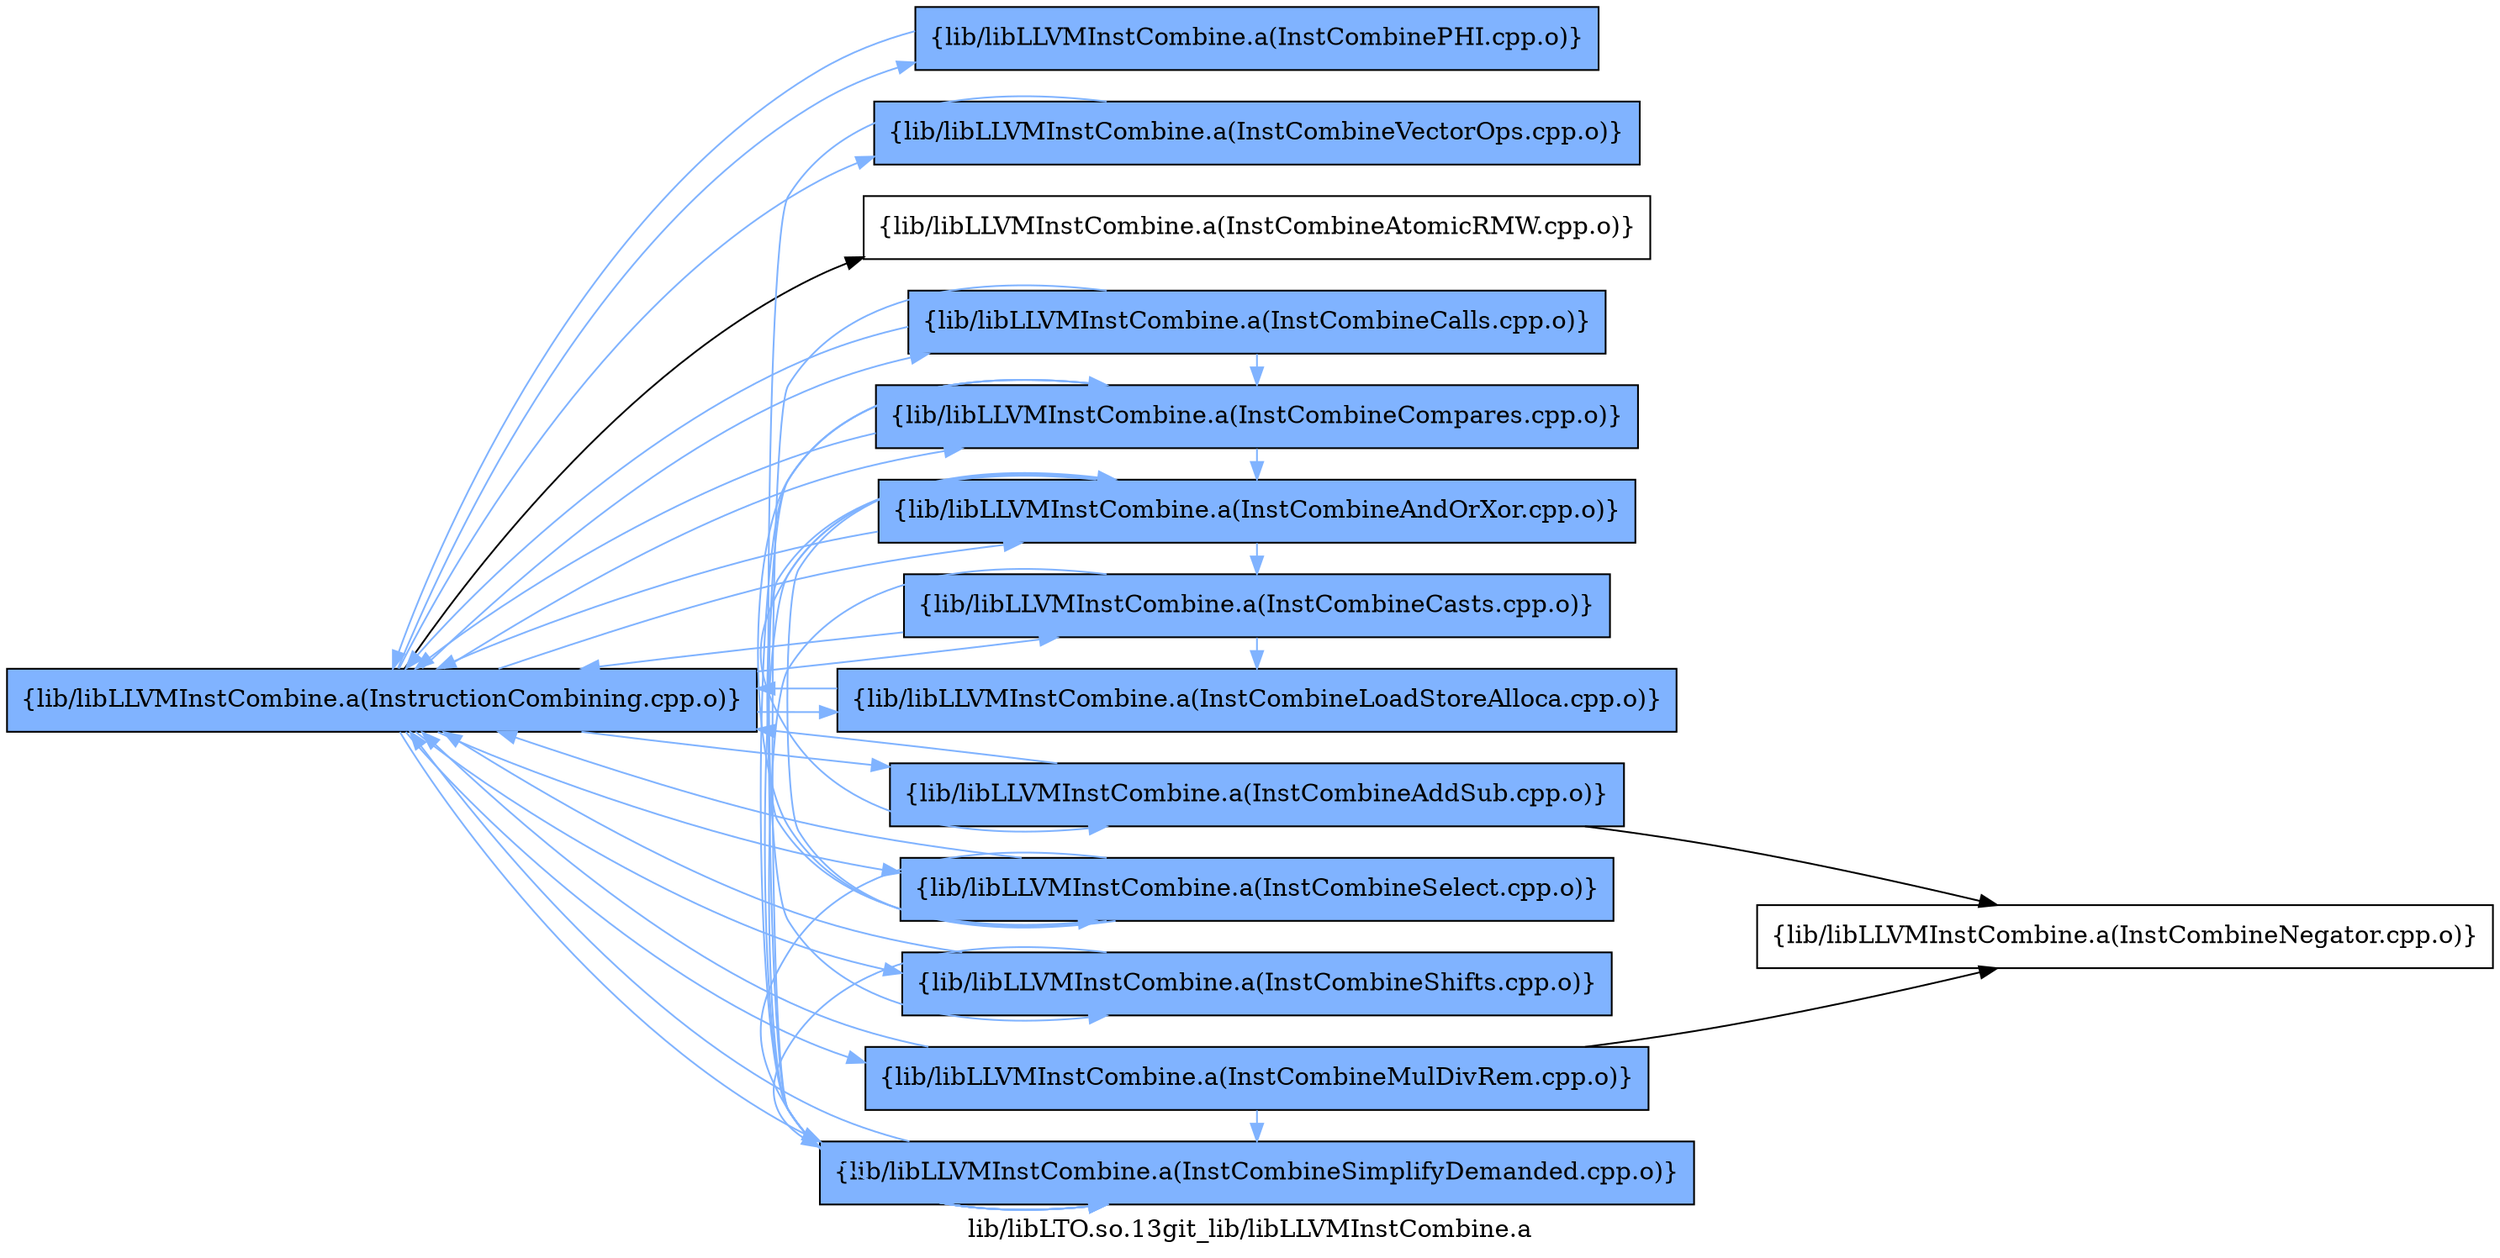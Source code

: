 digraph "lib/libLTO.so.13git_lib/libLLVMInstCombine.a" {
	label="lib/libLTO.so.13git_lib/libLLVMInstCombine.a";
	rankdir=LR;
	{ rank=same; Node0x55cc82025268;  }
	{ rank=same; Node0x55cc8201e6e8; Node0x55cc8201e9b8; Node0x55cc8200d4d8; Node0x55cc8200e5b8; Node0x55cc8200e388; Node0x55cc820241d8; Node0x55cc820244f8; Node0x55cc82021168; Node0x55cc82020178; Node0x55cc82022a18; Node0x55cc82022978; Node0x55cc82021938; Node0x55cc82028698;  }

	Node0x55cc82025268 [shape=record,shape=box,group=1,style=filled,fillcolor="0.600000 0.5 1",label="{lib/libLLVMInstCombine.a(InstructionCombining.cpp.o)}"];
	Node0x55cc82025268 -> Node0x55cc8201e6e8[color="0.600000 0.5 1"];
	Node0x55cc82025268 -> Node0x55cc8201e9b8[color="0.600000 0.5 1"];
	Node0x55cc82025268 -> Node0x55cc8200d4d8[color="0.600000 0.5 1"];
	Node0x55cc82025268 -> Node0x55cc8200e5b8[color="0.600000 0.5 1"];
	Node0x55cc82025268 -> Node0x55cc8200e388[color="0.600000 0.5 1"];
	Node0x55cc82025268 -> Node0x55cc820241d8[color="0.600000 0.5 1"];
	Node0x55cc82025268 -> Node0x55cc820244f8;
	Node0x55cc82025268 -> Node0x55cc82021168[color="0.600000 0.5 1"];
	Node0x55cc82025268 -> Node0x55cc82020178[color="0.600000 0.5 1"];
	Node0x55cc82025268 -> Node0x55cc82022a18[color="0.600000 0.5 1"];
	Node0x55cc82025268 -> Node0x55cc82022978[color="0.600000 0.5 1"];
	Node0x55cc82025268 -> Node0x55cc82021938[color="0.600000 0.5 1"];
	Node0x55cc82025268 -> Node0x55cc82028698[color="0.600000 0.5 1"];
	Node0x55cc8201e6e8 [shape=record,shape=box,group=1,style=filled,fillcolor="0.600000 0.5 1",label="{lib/libLLVMInstCombine.a(InstCombinePHI.cpp.o)}"];
	Node0x55cc8201e6e8 -> Node0x55cc82025268[color="0.600000 0.5 1"];
	Node0x55cc8201e9b8 [shape=record,shape=box,group=1,style=filled,fillcolor="0.600000 0.5 1",label="{lib/libLLVMInstCombine.a(InstCombineSelect.cpp.o)}"];
	Node0x55cc8201e9b8 -> Node0x55cc8200e5b8[color="0.600000 0.5 1"];
	Node0x55cc8201e9b8 -> Node0x55cc82025268[color="0.600000 0.5 1"];
	Node0x55cc8201e9b8 -> Node0x55cc82021168[color="0.600000 0.5 1"];
	Node0x55cc8201e9b8 -> Node0x55cc82022978[color="0.600000 0.5 1"];
	Node0x55cc8200d4d8 [shape=record,shape=box,group=1,style=filled,fillcolor="0.600000 0.5 1",label="{lib/libLLVMInstCombine.a(InstCombineShifts.cpp.o)}"];
	Node0x55cc8200d4d8 -> Node0x55cc8200e5b8[color="0.600000 0.5 1"];
	Node0x55cc8200d4d8 -> Node0x55cc82025268[color="0.600000 0.5 1"];
	Node0x55cc8200e5b8 [shape=record,shape=box,group=1,style=filled,fillcolor="0.600000 0.5 1",label="{lib/libLLVMInstCombine.a(InstCombineSimplifyDemanded.cpp.o)}"];
	Node0x55cc8200e5b8 -> Node0x55cc82025268[color="0.600000 0.5 1"];
	Node0x55cc8200e388 [shape=record,shape=box,group=1,style=filled,fillcolor="0.600000 0.5 1",label="{lib/libLLVMInstCombine.a(InstCombineVectorOps.cpp.o)}"];
	Node0x55cc8200e388 -> Node0x55cc8200e5b8[color="0.600000 0.5 1"];
	Node0x55cc820241d8 [shape=record,shape=box,group=1,style=filled,fillcolor="0.600000 0.5 1",label="{lib/libLLVMInstCombine.a(InstCombineAddSub.cpp.o)}"];
	Node0x55cc820241d8 -> Node0x55cc82025268[color="0.600000 0.5 1"];
	Node0x55cc820241d8 -> Node0x55cc820288c8;
	Node0x55cc820244f8 [shape=record,shape=box,group=0,label="{lib/libLLVMInstCombine.a(InstCombineAtomicRMW.cpp.o)}"];
	Node0x55cc82021168 [shape=record,shape=box,group=1,style=filled,fillcolor="0.600000 0.5 1",label="{lib/libLLVMInstCombine.a(InstCombineAndOrXor.cpp.o)}"];
	Node0x55cc82021168 -> Node0x55cc8201e9b8[color="0.600000 0.5 1"];
	Node0x55cc82021168 -> Node0x55cc8200e5b8[color="0.600000 0.5 1"];
	Node0x55cc82021168 -> Node0x55cc82025268[color="0.600000 0.5 1"];
	Node0x55cc82021168 -> Node0x55cc820241d8[color="0.600000 0.5 1"];
	Node0x55cc82021168 -> Node0x55cc82022a18[color="0.600000 0.5 1"];
	Node0x55cc82020178 [shape=record,shape=box,group=1,style=filled,fillcolor="0.600000 0.5 1",label="{lib/libLLVMInstCombine.a(InstCombineCalls.cpp.o)}"];
	Node0x55cc82020178 -> Node0x55cc8200e5b8[color="0.600000 0.5 1"];
	Node0x55cc82020178 -> Node0x55cc82025268[color="0.600000 0.5 1"];
	Node0x55cc82020178 -> Node0x55cc82022978[color="0.600000 0.5 1"];
	Node0x55cc82022a18 [shape=record,shape=box,group=1,style=filled,fillcolor="0.600000 0.5 1",label="{lib/libLLVMInstCombine.a(InstCombineCasts.cpp.o)}"];
	Node0x55cc82022a18 -> Node0x55cc8200e5b8[color="0.600000 0.5 1"];
	Node0x55cc82022a18 -> Node0x55cc82025268[color="0.600000 0.5 1"];
	Node0x55cc82022a18 -> Node0x55cc82021938[color="0.600000 0.5 1"];
	Node0x55cc82022978 [shape=record,shape=box,group=1,style=filled,fillcolor="0.600000 0.5 1",label="{lib/libLLVMInstCombine.a(InstCombineCompares.cpp.o)}"];
	Node0x55cc82022978 -> Node0x55cc8200d4d8[color="0.600000 0.5 1"];
	Node0x55cc82022978 -> Node0x55cc8200e5b8[color="0.600000 0.5 1"];
	Node0x55cc82022978 -> Node0x55cc82025268[color="0.600000 0.5 1"];
	Node0x55cc82022978 -> Node0x55cc82021168[color="0.600000 0.5 1"];
	Node0x55cc82021938 [shape=record,shape=box,group=1,style=filled,fillcolor="0.600000 0.5 1",label="{lib/libLLVMInstCombine.a(InstCombineLoadStoreAlloca.cpp.o)}"];
	Node0x55cc82021938 -> Node0x55cc82025268[color="0.600000 0.5 1"];
	Node0x55cc82028698 [shape=record,shape=box,group=1,style=filled,fillcolor="0.600000 0.5 1",label="{lib/libLLVMInstCombine.a(InstCombineMulDivRem.cpp.o)}"];
	Node0x55cc82028698 -> Node0x55cc8200e5b8[color="0.600000 0.5 1"];
	Node0x55cc82028698 -> Node0x55cc82025268[color="0.600000 0.5 1"];
	Node0x55cc82028698 -> Node0x55cc820288c8;
	Node0x55cc820288c8 [shape=record,shape=box,group=0,label="{lib/libLLVMInstCombine.a(InstCombineNegator.cpp.o)}"];
}

